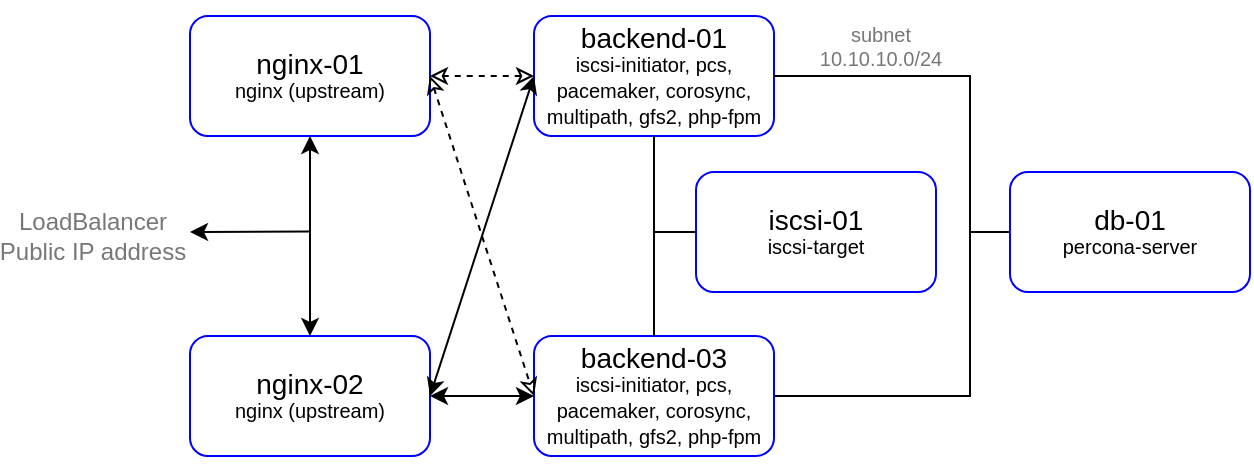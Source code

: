 <mxfile version="15.1.3" type="device"><diagram id="4IggmmZwFg4Mkd-BrONc" name="Страница 1"><mxGraphModel dx="1094" dy="290" grid="1" gridSize="10" guides="1" tooltips="1" connect="1" arrows="1" fold="1" page="1" pageScale="1" pageWidth="600" pageHeight="300" math="0" shadow="0"><root><mxCell id="0"/><mxCell id="1" parent="0"/><mxCell id="Nk4rxEVuKk_PFZayKbhd-2" value="&lt;p style=&quot;line-height: 100%&quot;&gt;&lt;font&gt;&lt;span style=&quot;font-size: 14px&quot;&gt;db-01&lt;br&gt;&lt;/span&gt;&lt;/font&gt;&lt;span style=&quot;font-size: 10px&quot;&gt;percona-server&lt;/span&gt;&lt;br&gt;&lt;/p&gt;" style="rounded=1;whiteSpace=wrap;html=1;strokeColor=#0000FF;" parent="1" vertex="1"><mxGeometry x="410" y="108" width="120" height="60" as="geometry"/></mxCell><mxCell id="Nk4rxEVuKk_PFZayKbhd-4" value="&lt;p style=&quot;line-height: 100%&quot;&gt;&lt;span style=&quot;font-size: 14px&quot;&gt;backend-01&lt;/span&gt;&lt;br&gt;&lt;span style=&quot;font-size: 10px&quot;&gt;iscsi-initiator, pcs, pacemaker, corosync, multipath, gfs2, php-fpm&lt;/span&gt;&lt;br&gt;&lt;/p&gt;" style="rounded=1;whiteSpace=wrap;html=1;strokeColor=#0000FF;" parent="1" vertex="1"><mxGeometry x="172" y="30" width="120" height="60" as="geometry"/></mxCell><mxCell id="Nk4rxEVuKk_PFZayKbhd-6" value="&lt;p style=&quot;line-height: 100%&quot;&gt;&lt;span style=&quot;font-size: 14px&quot;&gt;nginx-01&lt;/span&gt;&lt;br&gt;&lt;span style=&quot;font-size: 10px&quot;&gt;nginx (upstream)&lt;/span&gt;&lt;br&gt;&lt;/p&gt;" style="rounded=1;whiteSpace=wrap;html=1;strokeColor=#0000FF;" parent="1" vertex="1"><mxGeometry y="30" width="120" height="60" as="geometry"/></mxCell><mxCell id="Nk4rxEVuKk_PFZayKbhd-11" value="" style="endArrow=none;html=1;rounded=0;exitX=0;exitY=0.5;exitDx=0;exitDy=0;" parent="1" source="Nk4rxEVuKk_PFZayKbhd-2" edge="1"><mxGeometry width="50" height="50" relative="1" as="geometry"><mxPoint x="370" y="100" as="sourcePoint"/><mxPoint x="390" y="138" as="targetPoint"/></mxGeometry></mxCell><mxCell id="Nk4rxEVuKk_PFZayKbhd-15" value="" style="endArrow=none;html=1;rounded=0;exitX=1;exitY=0.5;exitDx=0;exitDy=0;" parent="1" source="mSui1N4ihssYe-xkSYdv-1" edge="1"><mxGeometry width="50" height="50" relative="1" as="geometry"><mxPoint x="360" y="240" as="sourcePoint"/><mxPoint x="390" y="140" as="targetPoint"/><Array as="points"><mxPoint x="390" y="220"/></Array></mxGeometry></mxCell><mxCell id="Nk4rxEVuKk_PFZayKbhd-16" value="" style="endArrow=none;html=1;rounded=0;entryX=1;entryY=0.5;entryDx=0;entryDy=0;" parent="1" target="Nk4rxEVuKk_PFZayKbhd-4" edge="1"><mxGeometry width="50" height="50" relative="1" as="geometry"><mxPoint x="390" y="140" as="sourcePoint"/><mxPoint x="310" y="90" as="targetPoint"/><Array as="points"><mxPoint x="390" y="60"/></Array></mxGeometry></mxCell><mxCell id="mSui1N4ihssYe-xkSYdv-1" value="&lt;p style=&quot;line-height: 100%&quot;&gt;&lt;span style=&quot;font-size: 14px&quot;&gt;backend-03&lt;/span&gt;&lt;br&gt;&lt;span style=&quot;font-size: 10px&quot;&gt;iscsi-initiator, pcs, pacemaker, corosync, multipath, gfs2, php-fpm&lt;/span&gt;&lt;br&gt;&lt;/p&gt;" style="rounded=1;whiteSpace=wrap;html=1;strokeColor=#0000FF;" parent="1" vertex="1"><mxGeometry x="172" y="190" width="120" height="60" as="geometry"/></mxCell><mxCell id="mSui1N4ihssYe-xkSYdv-4" value="&lt;font style=&quot;font-size: 10px&quot;&gt;subnet&lt;br&gt;10.10.10.0/24&lt;/font&gt;" style="edgeLabel;html=1;align=center;verticalAlign=middle;resizable=0;points=[];fontSize=8;fontColor=#777777;" parent="1" vertex="1" connectable="0"><mxGeometry x="350.002" y="46.995" as="geometry"><mxPoint x="-5" y="-2" as="offset"/></mxGeometry></mxCell><mxCell id="-WRoGn8kwcu14axJvP3w-1" value="&lt;p style=&quot;line-height: 100%&quot;&gt;&lt;span style=&quot;font-size: 14px&quot;&gt;nginx-02&lt;/span&gt;&lt;br&gt;&lt;span style=&quot;font-size: 10px&quot;&gt;nginx (upstream)&lt;/span&gt;&lt;br&gt;&lt;/p&gt;" style="rounded=1;whiteSpace=wrap;html=1;strokeColor=#0000FF;" vertex="1" parent="1"><mxGeometry y="190" width="120" height="60" as="geometry"/></mxCell><mxCell id="-WRoGn8kwcu14axJvP3w-3" value="" style="endArrow=classic;startArrow=classic;html=1;exitX=0.5;exitY=0;exitDx=0;exitDy=0;entryX=0.5;entryY=1;entryDx=0;entryDy=0;" edge="1" parent="1" source="-WRoGn8kwcu14axJvP3w-1" target="Nk4rxEVuKk_PFZayKbhd-6"><mxGeometry width="50" height="50" relative="1" as="geometry"><mxPoint x="90" y="120" as="sourcePoint"/><mxPoint x="140" y="70" as="targetPoint"/></mxGeometry></mxCell><mxCell id="-WRoGn8kwcu14axJvP3w-4" value="" style="endArrow=none;html=1;startArrow=classic;startFill=1;" edge="1" parent="1"><mxGeometry width="50" height="50" relative="1" as="geometry"><mxPoint y="138" as="sourcePoint"/><mxPoint x="60" y="137.71" as="targetPoint"/></mxGeometry></mxCell><mxCell id="-WRoGn8kwcu14axJvP3w-5" value="" style="endArrow=classic;startArrow=classic;html=1;exitX=1;exitY=0.5;exitDx=0;exitDy=0;entryX=0;entryY=0.5;entryDx=0;entryDy=0;" edge="1" parent="1" source="-WRoGn8kwcu14axJvP3w-1" target="mSui1N4ihssYe-xkSYdv-1"><mxGeometry width="50" height="50" relative="1" as="geometry"><mxPoint x="120" y="120" as="sourcePoint"/><mxPoint x="170" y="160" as="targetPoint"/></mxGeometry></mxCell><mxCell id="-WRoGn8kwcu14axJvP3w-6" value="" style="endArrow=classic;startArrow=classic;html=1;entryX=0;entryY=0.5;entryDx=0;entryDy=0;rounded=1;exitX=1;exitY=0.5;exitDx=0;exitDy=0;" edge="1" parent="1" source="-WRoGn8kwcu14axJvP3w-1" target="Nk4rxEVuKk_PFZayKbhd-4"><mxGeometry width="50" height="50" relative="1" as="geometry"><mxPoint x="120" y="160" as="sourcePoint"/><mxPoint x="160" y="60" as="targetPoint"/></mxGeometry></mxCell><mxCell id="-WRoGn8kwcu14axJvP3w-7" value="" style="endArrow=classic;dashed=1;html=1;exitX=1;exitY=0.5;exitDx=0;exitDy=0;entryX=0;entryY=0.5;entryDx=0;entryDy=0;startArrow=classic;startFill=0;endFill=0;" edge="1" parent="1" source="Nk4rxEVuKk_PFZayKbhd-6" target="Nk4rxEVuKk_PFZayKbhd-4"><mxGeometry width="50" height="50" relative="1" as="geometry"><mxPoint x="250" y="120" as="sourcePoint"/><mxPoint x="150" y="40" as="targetPoint"/></mxGeometry></mxCell><mxCell id="-WRoGn8kwcu14axJvP3w-8" value="" style="endArrow=classic;dashed=1;html=1;exitX=1;exitY=0.5;exitDx=0;exitDy=0;entryX=0;entryY=0.5;entryDx=0;entryDy=0;startArrow=classic;startFill=0;endFill=0;" edge="1" parent="1" source="Nk4rxEVuKk_PFZayKbhd-6" target="mSui1N4ihssYe-xkSYdv-1"><mxGeometry width="50" height="50" relative="1" as="geometry"><mxPoint x="130" y="40" as="sourcePoint"/><mxPoint x="180" y="-10" as="targetPoint"/></mxGeometry></mxCell><mxCell id="-WRoGn8kwcu14axJvP3w-9" value="&lt;p style=&quot;line-height: 100%&quot;&gt;&lt;span style=&quot;font-size: 14px&quot;&gt;iscsi-01&lt;/span&gt;&lt;br&gt;&lt;span style=&quot;font-size: 10px&quot;&gt;iscsi-target&lt;/span&gt;&lt;br&gt;&lt;/p&gt;" style="rounded=1;whiteSpace=wrap;html=1;strokeColor=#0000FF;" vertex="1" parent="1"><mxGeometry x="253" y="108" width="120" height="60" as="geometry"/></mxCell><mxCell id="-WRoGn8kwcu14axJvP3w-10" value="" style="endArrow=none;html=1;strokeColor=#000000;exitX=0.5;exitY=0;exitDx=0;exitDy=0;entryX=0.5;entryY=1;entryDx=0;entryDy=0;" edge="1" parent="1" source="mSui1N4ihssYe-xkSYdv-1" target="Nk4rxEVuKk_PFZayKbhd-4"><mxGeometry width="50" height="50" relative="1" as="geometry"><mxPoint x="310" y="150" as="sourcePoint"/><mxPoint x="360" y="100" as="targetPoint"/></mxGeometry></mxCell><mxCell id="-WRoGn8kwcu14axJvP3w-11" value="" style="endArrow=none;html=1;strokeColor=#000000;entryX=0;entryY=0.5;entryDx=0;entryDy=0;" edge="1" parent="1" target="-WRoGn8kwcu14axJvP3w-9"><mxGeometry width="50" height="50" relative="1" as="geometry"><mxPoint x="232" y="138" as="sourcePoint"/><mxPoint x="260" y="160" as="targetPoint"/></mxGeometry></mxCell><mxCell id="-WRoGn8kwcu14axJvP3w-12" value="&lt;font style=&quot;font-size: 12px&quot;&gt;LoadBalancer&lt;br&gt;Public IP address&lt;/font&gt;" style="edgeLabel;html=1;align=center;verticalAlign=middle;resizable=0;points=[];fontSize=8;fontColor=#777777;" vertex="1" connectable="0" parent="1"><mxGeometry x="-47.998" y="137.995" as="geometry"><mxPoint x="-1" y="2" as="offset"/></mxGeometry></mxCell></root></mxGraphModel></diagram></mxfile>